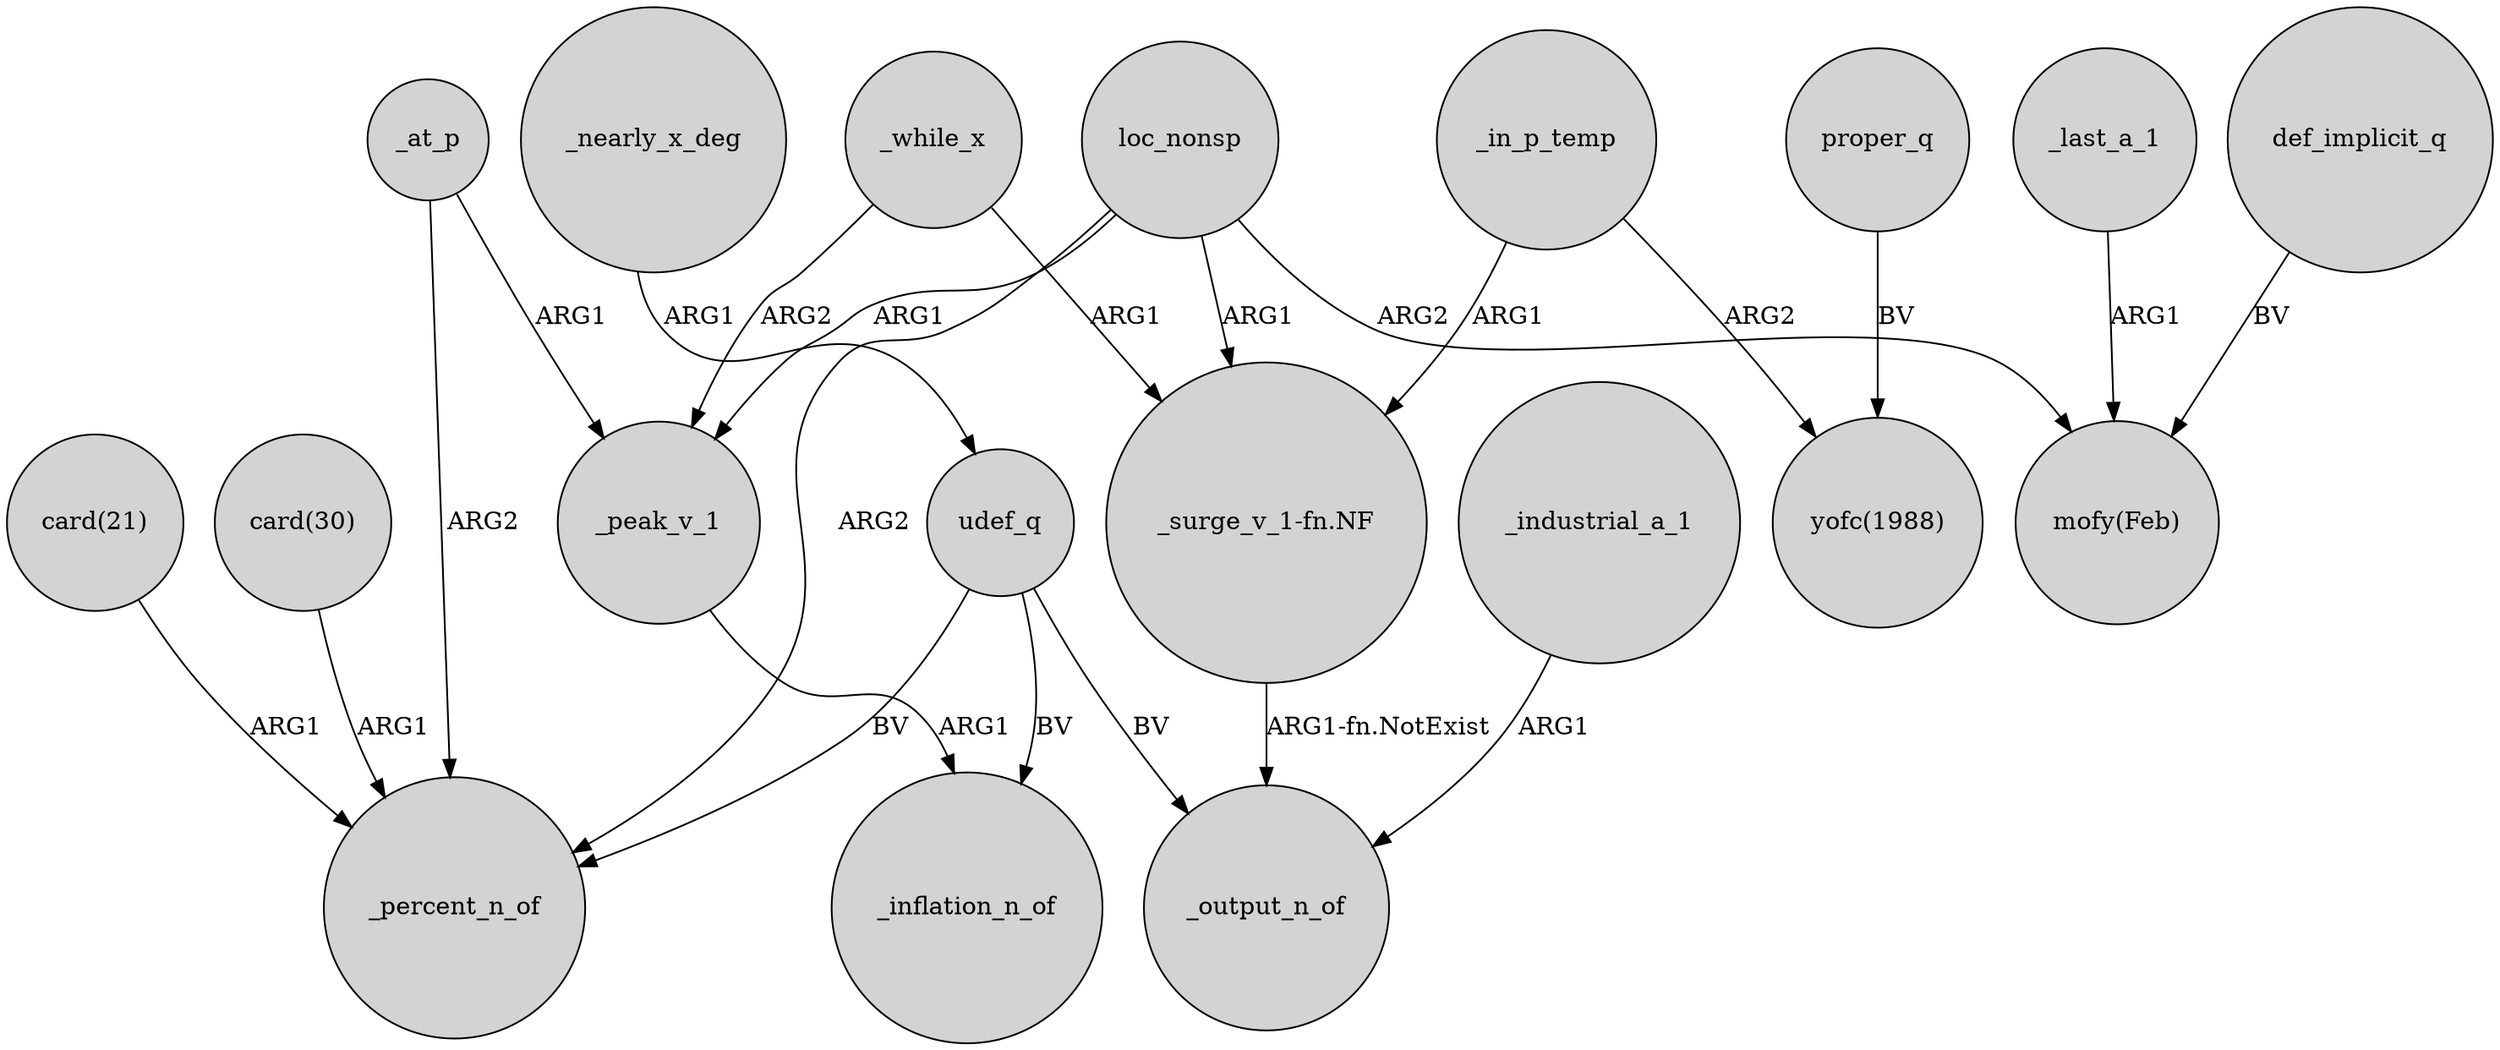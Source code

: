 digraph {
	node [shape=circle style=filled]
	loc_nonsp -> _peak_v_1 [label=ARG1]
	udef_q -> _inflation_n_of [label=BV]
	_at_p -> _peak_v_1 [label=ARG1]
	def_implicit_q -> "mofy(Feb)" [label=BV]
	"card(21)" -> _percent_n_of [label=ARG1]
	_last_a_1 -> "mofy(Feb)" [label=ARG1]
	_in_p_temp -> "_surge_v_1-fn.NF" [label=ARG1]
	"card(30)" -> _percent_n_of [label=ARG1]
	udef_q -> _output_n_of [label=BV]
	_peak_v_1 -> _inflation_n_of [label=ARG1]
	_industrial_a_1 -> _output_n_of [label=ARG1]
	loc_nonsp -> "_surge_v_1-fn.NF" [label=ARG1]
	loc_nonsp -> "mofy(Feb)" [label=ARG2]
	proper_q -> "yofc(1988)" [label=BV]
	loc_nonsp -> _percent_n_of [label=ARG2]
	_while_x -> _peak_v_1 [label=ARG2]
	_nearly_x_deg -> udef_q [label=ARG1]
	"_surge_v_1-fn.NF" -> _output_n_of [label="ARG1-fn.NotExist"]
	_at_p -> _percent_n_of [label=ARG2]
	udef_q -> _percent_n_of [label=BV]
	_while_x -> "_surge_v_1-fn.NF" [label=ARG1]
	_in_p_temp -> "yofc(1988)" [label=ARG2]
}
